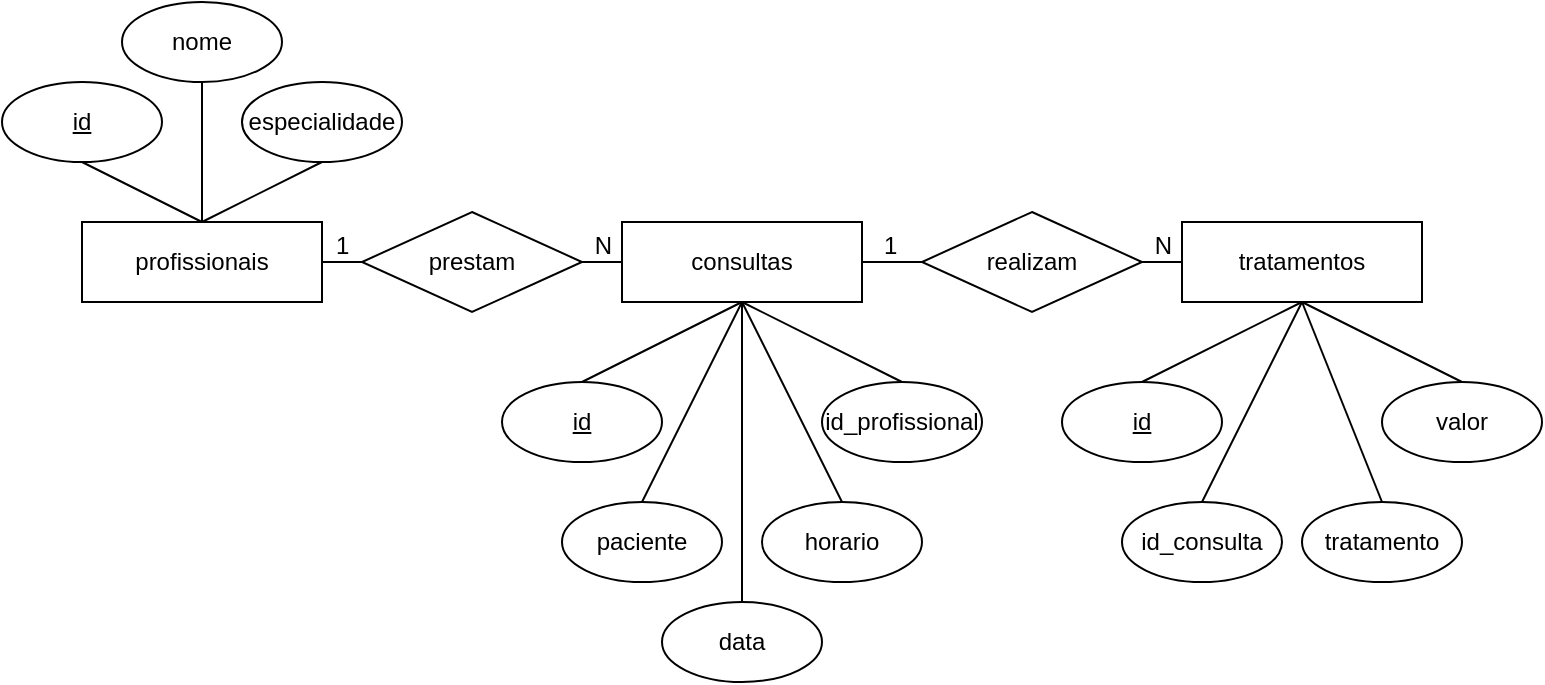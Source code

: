 <mxfile version="20.6.0" type="device"><diagram id="f1keLYh6ML9lRtQExKsm" name="Página-1"><mxGraphModel dx="1408" dy="748" grid="1" gridSize="10" guides="1" tooltips="1" connect="1" arrows="1" fold="1" page="1" pageScale="1" pageWidth="827" pageHeight="1169" math="0" shadow="0"><root><mxCell id="0"/><mxCell id="1" parent="0"/><mxCell id="rSbr8SVSDLYZjIPJOjRC-1" value="paciente" style="ellipse;whiteSpace=wrap;html=1;align=center;" parent="1" vertex="1"><mxGeometry x="320" y="300" width="80" height="40" as="geometry"/></mxCell><mxCell id="rSbr8SVSDLYZjIPJOjRC-3" value="consultas" style="whiteSpace=wrap;html=1;align=center;" parent="1" vertex="1"><mxGeometry x="350" y="160" width="120" height="40" as="geometry"/></mxCell><mxCell id="rSbr8SVSDLYZjIPJOjRC-5" value="id" style="ellipse;whiteSpace=wrap;html=1;align=center;fontStyle=4;" parent="1" vertex="1"><mxGeometry x="290" y="240" width="80" height="40" as="geometry"/></mxCell><mxCell id="rSbr8SVSDLYZjIPJOjRC-6" value="data" style="ellipse;whiteSpace=wrap;html=1;align=center;" parent="1" vertex="1"><mxGeometry x="370" y="350" width="80" height="40" as="geometry"/></mxCell><mxCell id="rSbr8SVSDLYZjIPJOjRC-7" value="horario" style="ellipse;whiteSpace=wrap;html=1;align=center;" parent="1" vertex="1"><mxGeometry x="420" y="300" width="80" height="40" as="geometry"/></mxCell><mxCell id="rSbr8SVSDLYZjIPJOjRC-8" value="id_profissional" style="ellipse;whiteSpace=wrap;html=1;align=center;" parent="1" vertex="1"><mxGeometry x="450" y="240" width="80" height="40" as="geometry"/></mxCell><mxCell id="rSbr8SVSDLYZjIPJOjRC-10" value="" style="endArrow=none;html=1;rounded=0;entryX=0.5;entryY=1;entryDx=0;entryDy=0;exitX=0.5;exitY=0;exitDx=0;exitDy=0;" parent="1" source="rSbr8SVSDLYZjIPJOjRC-7" target="rSbr8SVSDLYZjIPJOjRC-3" edge="1"><mxGeometry relative="1" as="geometry"><mxPoint x="520" y="470" as="sourcePoint"/><mxPoint x="680" y="470" as="targetPoint"/></mxGeometry></mxCell><mxCell id="rSbr8SVSDLYZjIPJOjRC-11" value="" style="endArrow=none;html=1;rounded=0;entryX=0.5;entryY=1;entryDx=0;entryDy=0;exitX=0.5;exitY=0;exitDx=0;exitDy=0;" parent="1" source="rSbr8SVSDLYZjIPJOjRC-8" target="rSbr8SVSDLYZjIPJOjRC-3" edge="1"><mxGeometry relative="1" as="geometry"><mxPoint x="530" y="480" as="sourcePoint"/><mxPoint x="440" y="210" as="targetPoint"/></mxGeometry></mxCell><mxCell id="rSbr8SVSDLYZjIPJOjRC-12" value="" style="endArrow=none;html=1;rounded=0;exitX=0.5;exitY=0;exitDx=0;exitDy=0;entryX=0.5;entryY=1;entryDx=0;entryDy=0;" parent="1" source="rSbr8SVSDLYZjIPJOjRC-6" target="rSbr8SVSDLYZjIPJOjRC-3" edge="1"><mxGeometry relative="1" as="geometry"><mxPoint x="530" y="480" as="sourcePoint"/><mxPoint x="700" y="390" as="targetPoint"/></mxGeometry></mxCell><mxCell id="rSbr8SVSDLYZjIPJOjRC-13" value="" style="endArrow=none;html=1;rounded=0;exitX=0.5;exitY=0;exitDx=0;exitDy=0;entryX=0.5;entryY=1;entryDx=0;entryDy=0;" parent="1" source="rSbr8SVSDLYZjIPJOjRC-1" target="rSbr8SVSDLYZjIPJOjRC-3" edge="1"><mxGeometry relative="1" as="geometry"><mxPoint x="540" y="490" as="sourcePoint"/><mxPoint x="590" y="200" as="targetPoint"/></mxGeometry></mxCell><mxCell id="rSbr8SVSDLYZjIPJOjRC-14" value="" style="endArrow=none;html=1;rounded=0;entryX=0.5;entryY=1;entryDx=0;entryDy=0;exitX=0.5;exitY=0;exitDx=0;exitDy=0;" parent="1" source="rSbr8SVSDLYZjIPJOjRC-5" target="rSbr8SVSDLYZjIPJOjRC-3" edge="1"><mxGeometry relative="1" as="geometry"><mxPoint x="550" y="500" as="sourcePoint"/><mxPoint x="460" y="230" as="targetPoint"/></mxGeometry></mxCell><mxCell id="rSbr8SVSDLYZjIPJOjRC-16" value="profissionais" style="whiteSpace=wrap;html=1;align=center;" parent="1" vertex="1"><mxGeometry x="80" y="160" width="120" height="40" as="geometry"/></mxCell><mxCell id="rSbr8SVSDLYZjIPJOjRC-17" value="id" style="ellipse;whiteSpace=wrap;html=1;align=center;fontStyle=4;" parent="1" vertex="1"><mxGeometry x="40" y="90" width="80" height="40" as="geometry"/></mxCell><mxCell id="rSbr8SVSDLYZjIPJOjRC-18" value="nome" style="ellipse;whiteSpace=wrap;html=1;align=center;" parent="1" vertex="1"><mxGeometry x="100" y="50" width="80" height="40" as="geometry"/></mxCell><mxCell id="rSbr8SVSDLYZjIPJOjRC-20" value="especialidade" style="ellipse;whiteSpace=wrap;html=1;align=center;" parent="1" vertex="1"><mxGeometry x="160" y="90" width="80" height="40" as="geometry"/></mxCell><mxCell id="rSbr8SVSDLYZjIPJOjRC-22" value="" style="endArrow=none;html=1;rounded=0;entryX=0.5;entryY=0;entryDx=0;entryDy=0;exitX=0.5;exitY=1;exitDx=0;exitDy=0;" parent="1" source="rSbr8SVSDLYZjIPJOjRC-20" target="rSbr8SVSDLYZjIPJOjRC-16" edge="1"><mxGeometry relative="1" as="geometry"><mxPoint x="220" y="310" as="sourcePoint"/><mxPoint x="184" y="210" as="targetPoint"/></mxGeometry></mxCell><mxCell id="rSbr8SVSDLYZjIPJOjRC-23" value="" style="endArrow=none;html=1;rounded=0;exitX=0.5;exitY=1;exitDx=0;exitDy=0;entryX=0.5;entryY=0;entryDx=0;entryDy=0;" parent="1" source="rSbr8SVSDLYZjIPJOjRC-18" target="rSbr8SVSDLYZjIPJOjRC-16" edge="1"><mxGeometry relative="1" as="geometry"><mxPoint x="274" y="480" as="sourcePoint"/><mxPoint x="444" y="390" as="targetPoint"/></mxGeometry></mxCell><mxCell id="rSbr8SVSDLYZjIPJOjRC-25" value="" style="endArrow=none;html=1;rounded=0;entryX=0.5;entryY=0;entryDx=0;entryDy=0;exitX=0.5;exitY=1;exitDx=0;exitDy=0;" parent="1" source="rSbr8SVSDLYZjIPJOjRC-17" target="rSbr8SVSDLYZjIPJOjRC-16" edge="1"><mxGeometry relative="1" as="geometry"><mxPoint x="294" y="500" as="sourcePoint"/><mxPoint x="204" y="230" as="targetPoint"/></mxGeometry></mxCell><mxCell id="9MRutotHValfja7B8aAW-1" value="id_consulta" style="ellipse;whiteSpace=wrap;html=1;align=center;" parent="1" vertex="1"><mxGeometry x="600" y="300" width="80" height="40" as="geometry"/></mxCell><mxCell id="9MRutotHValfja7B8aAW-2" value="tratamentos" style="whiteSpace=wrap;html=1;align=center;" parent="1" vertex="1"><mxGeometry x="630" y="160" width="120" height="40" as="geometry"/></mxCell><mxCell id="9MRutotHValfja7B8aAW-3" value="id" style="ellipse;whiteSpace=wrap;html=1;align=center;fontStyle=4;" parent="1" vertex="1"><mxGeometry x="570" y="240" width="80" height="40" as="geometry"/></mxCell><mxCell id="9MRutotHValfja7B8aAW-4" value="tratamento" style="ellipse;whiteSpace=wrap;html=1;align=center;" parent="1" vertex="1"><mxGeometry x="690" y="300" width="80" height="40" as="geometry"/></mxCell><mxCell id="9MRutotHValfja7B8aAW-6" value="valor" style="ellipse;whiteSpace=wrap;html=1;align=center;" parent="1" vertex="1"><mxGeometry x="730" y="240" width="80" height="40" as="geometry"/></mxCell><mxCell id="9MRutotHValfja7B8aAW-8" value="" style="endArrow=none;html=1;rounded=0;entryX=0.5;entryY=1;entryDx=0;entryDy=0;exitX=0.5;exitY=0;exitDx=0;exitDy=0;" parent="1" source="9MRutotHValfja7B8aAW-6" target="9MRutotHValfja7B8aAW-2" edge="1"><mxGeometry relative="1" as="geometry"><mxPoint x="810" y="480" as="sourcePoint"/><mxPoint x="720" y="210" as="targetPoint"/></mxGeometry></mxCell><mxCell id="9MRutotHValfja7B8aAW-9" value="" style="endArrow=none;html=1;rounded=0;exitX=0.5;exitY=0;exitDx=0;exitDy=0;entryX=0.5;entryY=1;entryDx=0;entryDy=0;" parent="1" source="9MRutotHValfja7B8aAW-4" target="9MRutotHValfja7B8aAW-2" edge="1"><mxGeometry relative="1" as="geometry"><mxPoint x="810" y="480" as="sourcePoint"/><mxPoint x="980" y="390" as="targetPoint"/></mxGeometry></mxCell><mxCell id="9MRutotHValfja7B8aAW-10" value="" style="endArrow=none;html=1;rounded=0;exitX=0.5;exitY=0;exitDx=0;exitDy=0;entryX=0.5;entryY=1;entryDx=0;entryDy=0;" parent="1" source="9MRutotHValfja7B8aAW-1" target="9MRutotHValfja7B8aAW-2" edge="1"><mxGeometry relative="1" as="geometry"><mxPoint x="820" y="490" as="sourcePoint"/><mxPoint x="870" y="200" as="targetPoint"/></mxGeometry></mxCell><mxCell id="9MRutotHValfja7B8aAW-11" value="" style="endArrow=none;html=1;rounded=0;entryX=0.5;entryY=1;entryDx=0;entryDy=0;exitX=0.5;exitY=0;exitDx=0;exitDy=0;" parent="1" source="9MRutotHValfja7B8aAW-3" target="9MRutotHValfja7B8aAW-2" edge="1"><mxGeometry relative="1" as="geometry"><mxPoint x="830" y="500" as="sourcePoint"/><mxPoint x="740" y="230" as="targetPoint"/></mxGeometry></mxCell><mxCell id="9MRutotHValfja7B8aAW-14" value="" style="endArrow=none;html=1;rounded=0;entryX=0;entryY=0.5;entryDx=0;entryDy=0;exitX=1;exitY=0.5;exitDx=0;exitDy=0;" parent="1" source="rSbr8SVSDLYZjIPJOjRC-16" target="OWk0LYHMGfNvQ84s1bi_-1" edge="1"><mxGeometry relative="1" as="geometry"><mxPoint x="240" y="210" as="sourcePoint"/><mxPoint x="320" y="180" as="targetPoint"/></mxGeometry></mxCell><mxCell id="9MRutotHValfja7B8aAW-15" value="1" style="resizable=0;html=1;align=left;verticalAlign=bottom;" parent="9MRutotHValfja7B8aAW-14" connectable="0" vertex="1"><mxGeometry x="-1" relative="1" as="geometry"><mxPoint x="5" as="offset"/></mxGeometry></mxCell><mxCell id="9MRutotHValfja7B8aAW-17" value="" style="endArrow=none;html=1;rounded=0;entryX=0;entryY=0.5;entryDx=0;entryDy=0;exitX=1;exitY=0.5;exitDx=0;exitDy=0;" parent="1" source="rSbr8SVSDLYZjIPJOjRC-3" target="OWk0LYHMGfNvQ84s1bi_-2" edge="1"><mxGeometry relative="1" as="geometry"><mxPoint x="530" y="180" as="sourcePoint"/><mxPoint x="620" y="179.5" as="targetPoint"/></mxGeometry></mxCell><mxCell id="9MRutotHValfja7B8aAW-18" value="1" style="resizable=0;html=1;align=left;verticalAlign=bottom;" parent="9MRutotHValfja7B8aAW-17" connectable="0" vertex="1"><mxGeometry x="-1" relative="1" as="geometry"><mxPoint x="9" as="offset"/></mxGeometry></mxCell><mxCell id="OWk0LYHMGfNvQ84s1bi_-1" value="prestam" style="shape=rhombus;perimeter=rhombusPerimeter;whiteSpace=wrap;html=1;align=center;" vertex="1" parent="1"><mxGeometry x="220" y="155" width="110" height="50" as="geometry"/></mxCell><mxCell id="OWk0LYHMGfNvQ84s1bi_-2" value="realizam" style="shape=rhombus;perimeter=rhombusPerimeter;whiteSpace=wrap;html=1;align=center;" vertex="1" parent="1"><mxGeometry x="500" y="155" width="110" height="50" as="geometry"/></mxCell><mxCell id="OWk0LYHMGfNvQ84s1bi_-3" value="" style="endArrow=none;html=1;rounded=0;entryX=0;entryY=0.5;entryDx=0;entryDy=0;exitX=1;exitY=0.5;exitDx=0;exitDy=0;" edge="1" parent="1" source="OWk0LYHMGfNvQ84s1bi_-2" target="9MRutotHValfja7B8aAW-2"><mxGeometry relative="1" as="geometry"><mxPoint x="480" y="190" as="sourcePoint"/><mxPoint x="510" y="190" as="targetPoint"/></mxGeometry></mxCell><mxCell id="OWk0LYHMGfNvQ84s1bi_-5" value="N" style="resizable=0;html=1;align=right;verticalAlign=bottom;" connectable="0" vertex="1" parent="OWk0LYHMGfNvQ84s1bi_-3"><mxGeometry x="1" relative="1" as="geometry"><mxPoint x="-5" as="offset"/></mxGeometry></mxCell><mxCell id="OWk0LYHMGfNvQ84s1bi_-6" value="" style="endArrow=none;html=1;rounded=0;entryX=0;entryY=0.5;entryDx=0;entryDy=0;exitX=1;exitY=0.5;exitDx=0;exitDy=0;" edge="1" parent="1" source="OWk0LYHMGfNvQ84s1bi_-1" target="rSbr8SVSDLYZjIPJOjRC-3"><mxGeometry relative="1" as="geometry"><mxPoint x="210" y="190" as="sourcePoint"/><mxPoint x="230" y="190" as="targetPoint"/></mxGeometry></mxCell><mxCell id="OWk0LYHMGfNvQ84s1bi_-8" value="N" style="resizable=0;html=1;align=right;verticalAlign=bottom;" connectable="0" vertex="1" parent="OWk0LYHMGfNvQ84s1bi_-6"><mxGeometry x="1" relative="1" as="geometry"><mxPoint x="-5" as="offset"/></mxGeometry></mxCell></root></mxGraphModel></diagram></mxfile>